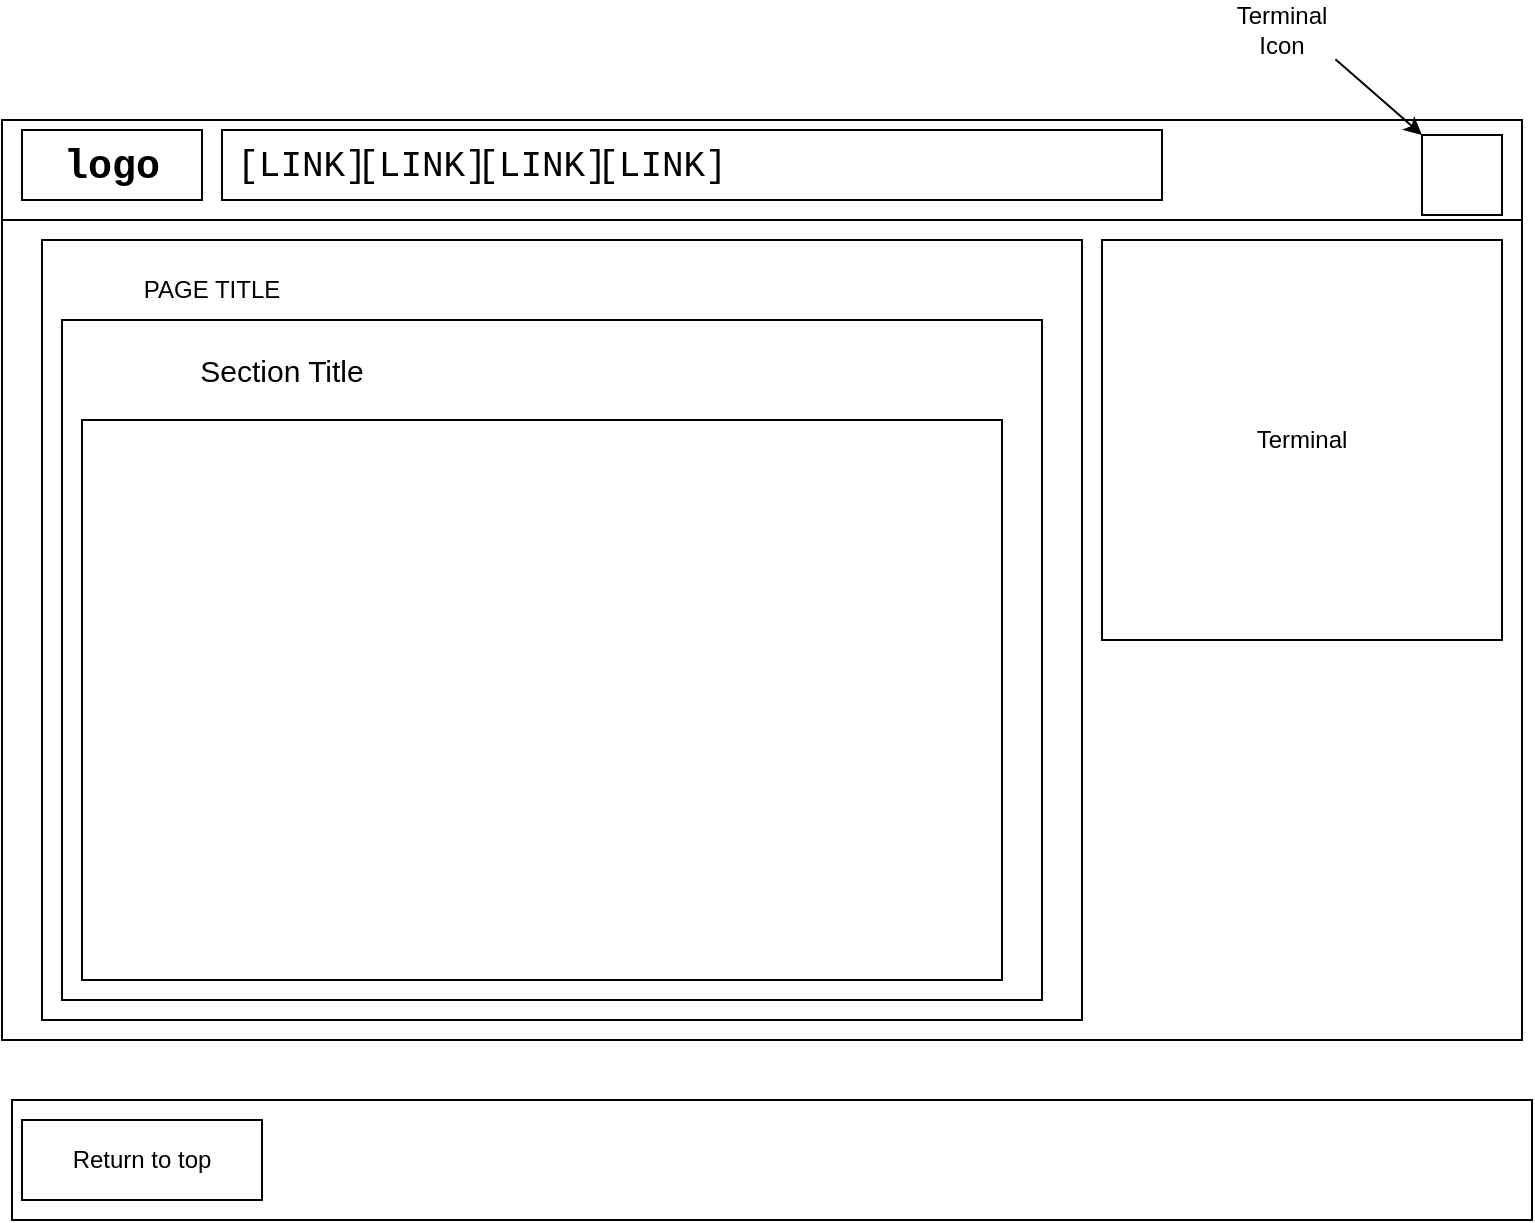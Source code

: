 <mxfile version="22.1.7" type="device" pages="2">
  <diagram name="Webpage" id="UP_3P6y74GO2P0-DCxBx">
    <mxGraphModel dx="926" dy="1651" grid="1" gridSize="10" guides="1" tooltips="1" connect="1" arrows="1" fold="1" page="1" pageScale="1" pageWidth="850" pageHeight="1100" math="0" shadow="0">
      <root>
        <mxCell id="0" />
        <mxCell id="1" parent="0" />
        <mxCell id="cJhSljb7JlM3vw_JN7g8-1" value="" style="rounded=0;whiteSpace=wrap;html=1;" vertex="1" parent="1">
          <mxGeometry x="40" y="40" width="760" height="460" as="geometry" />
        </mxCell>
        <mxCell id="cJhSljb7JlM3vw_JN7g8-2" value="" style="rounded=0;whiteSpace=wrap;html=1;" vertex="1" parent="1">
          <mxGeometry x="40" y="40" width="760" height="50" as="geometry" />
        </mxCell>
        <mxCell id="cJhSljb7JlM3vw_JN7g8-5" value="logo" style="rounded=0;whiteSpace=wrap;html=1;fontSize=20;fontFamily=Courier New;fontStyle=1" vertex="1" parent="1">
          <mxGeometry x="50" y="45" width="90" height="35" as="geometry" />
        </mxCell>
        <mxCell id="cJhSljb7JlM3vw_JN7g8-6" value="" style="rounded=0;whiteSpace=wrap;html=1;" vertex="1" parent="1">
          <mxGeometry x="150" y="45" width="470" height="35" as="geometry" />
        </mxCell>
        <mxCell id="cJhSljb7JlM3vw_JN7g8-7" value="[LINK]" style="text;html=1;strokeColor=none;fillColor=none;align=center;verticalAlign=middle;whiteSpace=wrap;rounded=0;fontSize=18;fontFamily=Courier New;" vertex="1" parent="1">
          <mxGeometry x="160" y="47.5" width="60" height="30" as="geometry" />
        </mxCell>
        <mxCell id="cJhSljb7JlM3vw_JN7g8-8" value="[LINK]" style="text;html=1;strokeColor=none;fillColor=none;align=center;verticalAlign=middle;whiteSpace=wrap;rounded=0;fontSize=18;fontFamily=Courier New;" vertex="1" parent="1">
          <mxGeometry x="220" y="47.5" width="60" height="30" as="geometry" />
        </mxCell>
        <mxCell id="cJhSljb7JlM3vw_JN7g8-10" value="[LINK]" style="text;html=1;strokeColor=none;fillColor=none;align=center;verticalAlign=middle;whiteSpace=wrap;rounded=0;fontSize=18;fontFamily=Courier New;" vertex="1" parent="1">
          <mxGeometry x="280" y="47.5" width="60" height="30" as="geometry" />
        </mxCell>
        <mxCell id="cJhSljb7JlM3vw_JN7g8-12" value="[LINK]" style="text;html=1;strokeColor=none;fillColor=none;align=center;verticalAlign=middle;whiteSpace=wrap;rounded=0;fontSize=18;fontFamily=Courier New;" vertex="1" parent="1">
          <mxGeometry x="340" y="47.5" width="60" height="30" as="geometry" />
        </mxCell>
        <mxCell id="cJhSljb7JlM3vw_JN7g8-13" value="" style="rounded=0;whiteSpace=wrap;html=1;" vertex="1" parent="1">
          <mxGeometry x="60" y="100" width="520" height="390" as="geometry" />
        </mxCell>
        <mxCell id="cJhSljb7JlM3vw_JN7g8-14" value="" style="rounded=0;whiteSpace=wrap;html=1;" vertex="1" parent="1">
          <mxGeometry x="45" y="530" width="760" height="60" as="geometry" />
        </mxCell>
        <mxCell id="cJhSljb7JlM3vw_JN7g8-15" value="Return to top" style="rounded=0;whiteSpace=wrap;html=1;" vertex="1" parent="1">
          <mxGeometry x="50" y="540" width="120" height="40" as="geometry" />
        </mxCell>
        <mxCell id="cJhSljb7JlM3vw_JN7g8-16" value="PAGE TITLE" style="text;html=1;strokeColor=none;fillColor=none;align=center;verticalAlign=middle;whiteSpace=wrap;rounded=0;" vertex="1" parent="1">
          <mxGeometry x="70" y="110" width="150" height="30" as="geometry" />
        </mxCell>
        <mxCell id="cJhSljb7JlM3vw_JN7g8-17" value="" style="rounded=0;whiteSpace=wrap;html=1;" vertex="1" parent="1">
          <mxGeometry x="70" y="140" width="490" height="340" as="geometry" />
        </mxCell>
        <mxCell id="cJhSljb7JlM3vw_JN7g8-18" value="" style="rounded=0;whiteSpace=wrap;html=1;" vertex="1" parent="1">
          <mxGeometry x="80" y="190" width="460" height="280" as="geometry" />
        </mxCell>
        <mxCell id="cJhSljb7JlM3vw_JN7g8-21" value="Section Title" style="text;html=1;strokeColor=none;fillColor=none;align=center;verticalAlign=middle;whiteSpace=wrap;rounded=0;fontSize=15;" vertex="1" parent="1">
          <mxGeometry x="80" y="150" width="200" height="30" as="geometry" />
        </mxCell>
        <mxCell id="cJhSljb7JlM3vw_JN7g8-22" value="Terminal" style="rounded=0;whiteSpace=wrap;html=1;" vertex="1" parent="1">
          <mxGeometry x="590" y="100" width="200" height="200" as="geometry" />
        </mxCell>
        <mxCell id="cJhSljb7JlM3vw_JN7g8-23" value="" style="rounded=0;whiteSpace=wrap;html=1;" vertex="1" parent="1">
          <mxGeometry x="750" y="47.5" width="40" height="40" as="geometry" />
        </mxCell>
        <mxCell id="cJhSljb7JlM3vw_JN7g8-24" value="" style="endArrow=classic;html=1;rounded=0;entryX=0;entryY=0;entryDx=0;entryDy=0;exitX=0.945;exitY=0.988;exitDx=0;exitDy=0;exitPerimeter=0;" edge="1" parent="1" source="cJhSljb7JlM3vw_JN7g8-27" target="cJhSljb7JlM3vw_JN7g8-23">
          <mxGeometry width="50" height="50" relative="1" as="geometry">
            <mxPoint x="530" y="150" as="sourcePoint" />
            <mxPoint x="580" y="100" as="targetPoint" />
          </mxGeometry>
        </mxCell>
        <mxCell id="cJhSljb7JlM3vw_JN7g8-27" value="Terminal Icon" style="text;html=1;strokeColor=none;fillColor=none;align=center;verticalAlign=middle;whiteSpace=wrap;rounded=0;" vertex="1" parent="1">
          <mxGeometry x="650" y="-20" width="60" height="30" as="geometry" />
        </mxCell>
      </root>
    </mxGraphModel>
  </diagram>
  <diagram id="QTIcvkAYMbKipPzFHe3V" name="terminal">
    <mxGraphModel dx="880" dy="523" grid="1" gridSize="10" guides="1" tooltips="1" connect="1" arrows="1" fold="1" page="1" pageScale="1" pageWidth="850" pageHeight="1100" math="0" shadow="0">
      <root>
        <mxCell id="0" />
        <mxCell id="1" parent="0" />
        <mxCell id="VIbeQO54FGd8XRani1XO-1" value="" style="rounded=0;whiteSpace=wrap;html=1;" vertex="1" parent="1">
          <mxGeometry x="40" y="20" width="760" height="500" as="geometry" />
        </mxCell>
        <mxCell id="VIbeQO54FGd8XRani1XO-3" value="" style="rounded=0;whiteSpace=wrap;html=1;" vertex="1" parent="1">
          <mxGeometry x="60" y="60" width="560" height="420" as="geometry" />
        </mxCell>
        <mxCell id="VIbeQO54FGd8XRani1XO-4" value="" style="rounded=0;whiteSpace=wrap;html=1;" vertex="1" parent="1">
          <mxGeometry x="630" y="60" width="160" height="420" as="geometry" />
        </mxCell>
        <mxCell id="VIbeQO54FGd8XRani1XO-5" value="" style="rounded=0;whiteSpace=wrap;html=1;" vertex="1" parent="1">
          <mxGeometry x="70" y="70" width="540" height="400" as="geometry" />
        </mxCell>
        <mxCell id="VIbeQO54FGd8XRani1XO-7" value="Terminal Screen" style="text;html=1;strokeColor=none;fillColor=none;align=center;verticalAlign=middle;whiteSpace=wrap;rounded=0;" vertex="1" parent="1">
          <mxGeometry x="90" y="80" width="60" height="30" as="geometry" />
        </mxCell>
      </root>
    </mxGraphModel>
  </diagram>
</mxfile>

